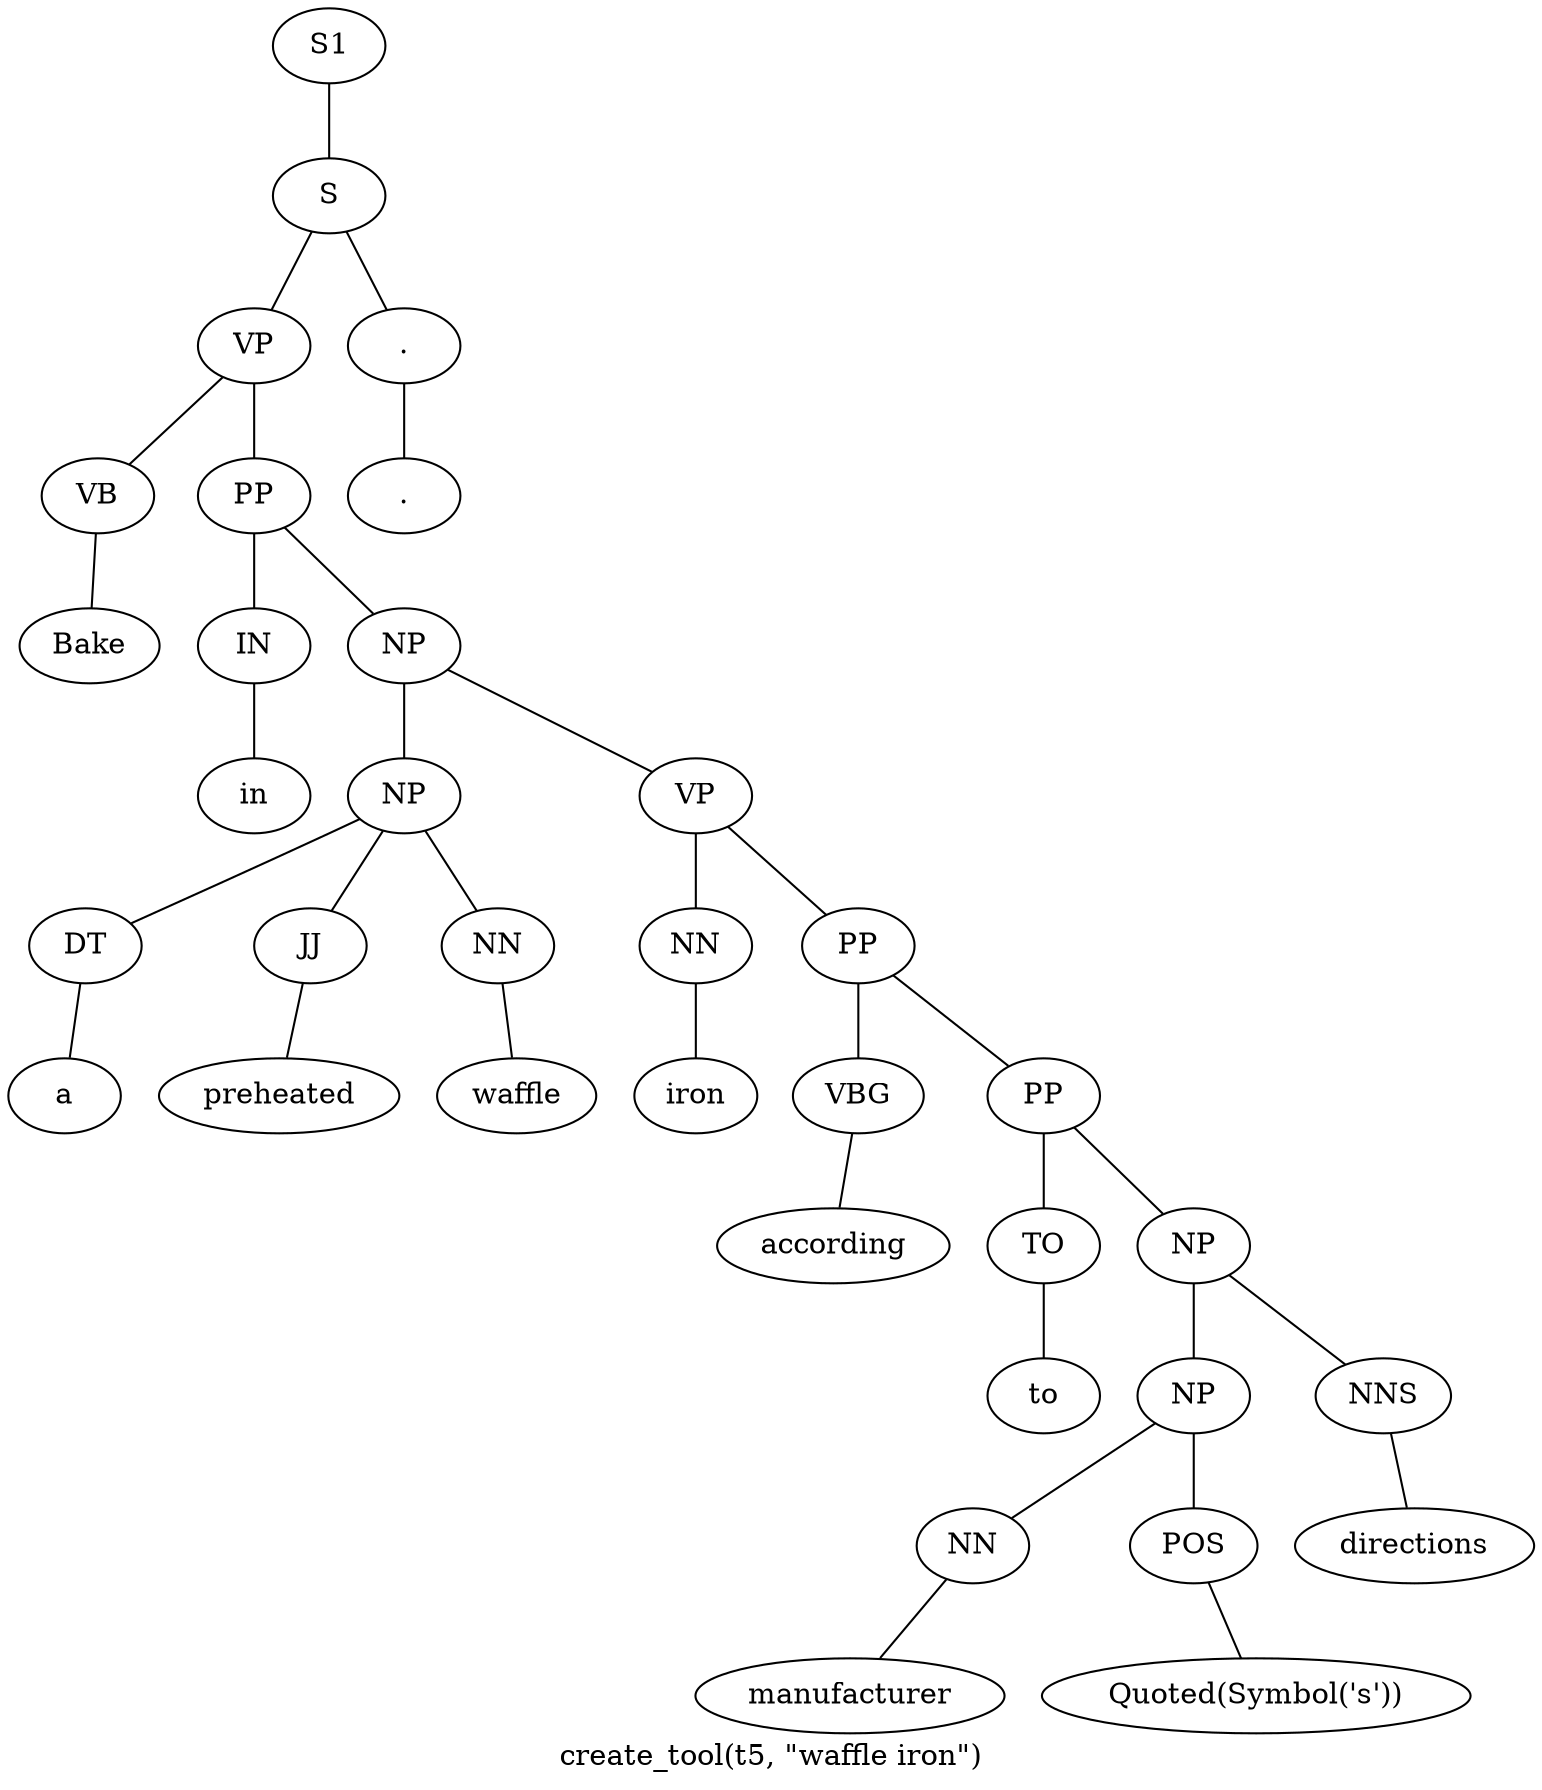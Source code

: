 graph SyntaxGraph {
	label = "create_tool(t5, \"waffle iron\")";
	Node0 [label="S1"];
	Node1 [label="S"];
	Node2 [label="VP"];
	Node3 [label="VB"];
	Node4 [label="Bake"];
	Node5 [label="PP"];
	Node6 [label="IN"];
	Node7 [label="in"];
	Node8 [label="NP"];
	Node9 [label="NP"];
	Node10 [label="DT"];
	Node11 [label="a"];
	Node12 [label="JJ"];
	Node13 [label="preheated"];
	Node14 [label="NN"];
	Node15 [label="waffle"];
	Node16 [label="VP"];
	Node17 [label="NN"];
	Node18 [label="iron"];
	Node19 [label="PP"];
	Node20 [label="VBG"];
	Node21 [label="according"];
	Node22 [label="PP"];
	Node23 [label="TO"];
	Node24 [label="to"];
	Node25 [label="NP"];
	Node26 [label="NP"];
	Node27 [label="NN"];
	Node28 [label="manufacturer"];
	Node29 [label="POS"];
	Node30 [label="Quoted(Symbol('s'))"];
	Node31 [label="NNS"];
	Node32 [label="directions"];
	Node33 [label="."];
	Node34 [label="."];

	Node0 -- Node1;
	Node1 -- Node2;
	Node1 -- Node33;
	Node2 -- Node3;
	Node2 -- Node5;
	Node3 -- Node4;
	Node5 -- Node6;
	Node5 -- Node8;
	Node6 -- Node7;
	Node8 -- Node9;
	Node8 -- Node16;
	Node9 -- Node10;
	Node9 -- Node12;
	Node9 -- Node14;
	Node10 -- Node11;
	Node12 -- Node13;
	Node14 -- Node15;
	Node16 -- Node17;
	Node16 -- Node19;
	Node17 -- Node18;
	Node19 -- Node20;
	Node19 -- Node22;
	Node20 -- Node21;
	Node22 -- Node23;
	Node22 -- Node25;
	Node23 -- Node24;
	Node25 -- Node26;
	Node25 -- Node31;
	Node26 -- Node27;
	Node26 -- Node29;
	Node27 -- Node28;
	Node29 -- Node30;
	Node31 -- Node32;
	Node33 -- Node34;
}